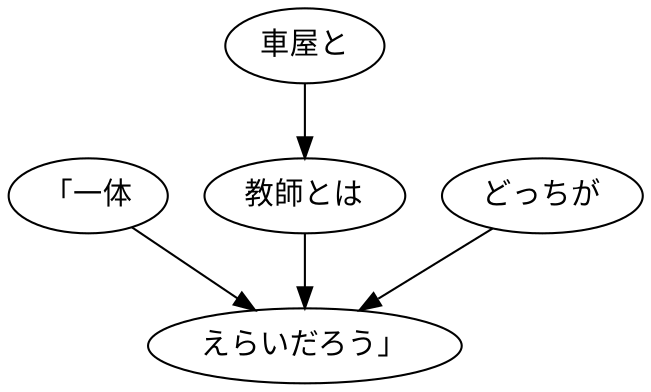 digraph graph218 {
	node0 [label="「一体"];
	node1 [label="車屋と"];
	node2 [label="教師とは"];
	node3 [label="どっちが"];
	node4 [label="えらいだろう」"];
	node0 -> node4;
	node1 -> node2;
	node2 -> node4;
	node3 -> node4;
}
